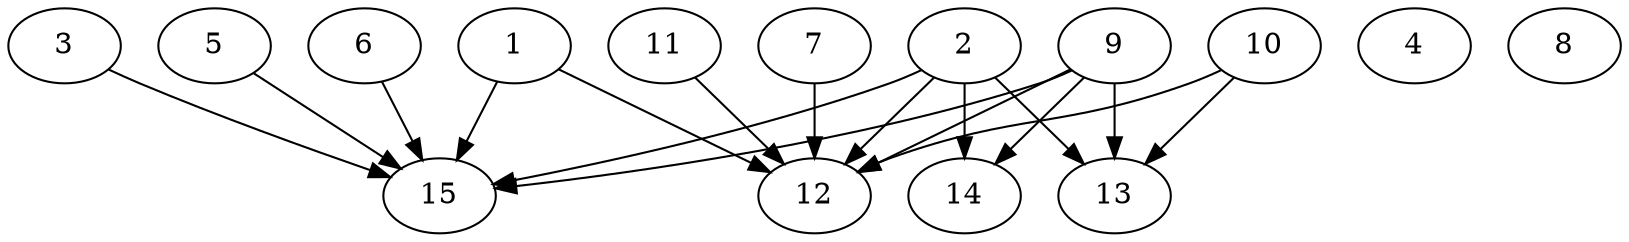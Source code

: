 // DAG automatically generated by daggen at Thu Oct  3 13:59:27 2019
// ./daggen --dot -n 15 --ccr 0.5 --fat 0.9 --regular 0.5 --density 0.9 --mindata 5242880 --maxdata 52428800 
digraph G {
  1 [size="21987328", alpha="0.02", expect_size="10993664"] 
  1 -> 12 [size ="10993664"]
  1 -> 15 [size ="10993664"]
  2 [size="65722368", alpha="0.16", expect_size="32861184"] 
  2 -> 12 [size ="32861184"]
  2 -> 13 [size ="32861184"]
  2 -> 14 [size ="32861184"]
  2 -> 15 [size ="32861184"]
  3 [size="18874368", alpha="0.11", expect_size="9437184"] 
  3 -> 15 [size ="9437184"]
  4 [size="87791616", alpha="0.16", expect_size="43895808"] 
  5 [size="39729152", alpha="0.04", expect_size="19864576"] 
  5 -> 15 [size ="19864576"]
  6 [size="25800704", alpha="0.03", expect_size="12900352"] 
  6 -> 15 [size ="12900352"]
  7 [size="91586560", alpha="0.04", expect_size="45793280"] 
  7 -> 12 [size ="45793280"]
  8 [size="48691200", alpha="0.06", expect_size="24345600"] 
  9 [size="43804672", alpha="0.06", expect_size="21902336"] 
  9 -> 12 [size ="21902336"]
  9 -> 13 [size ="21902336"]
  9 -> 14 [size ="21902336"]
  9 -> 15 [size ="21902336"]
  10 [size="71501824", alpha="0.17", expect_size="35750912"] 
  10 -> 12 [size ="35750912"]
  10 -> 13 [size ="35750912"]
  11 [size="104671232", alpha="0.15", expect_size="52335616"] 
  11 -> 12 [size ="52335616"]
  12 [size="19443712", alpha="0.04", expect_size="9721856"] 
  13 [size="92876800", alpha="0.14", expect_size="46438400"] 
  14 [size="48916480", alpha="0.18", expect_size="24458240"] 
  15 [size="31645696", alpha="0.01", expect_size="15822848"] 
}
